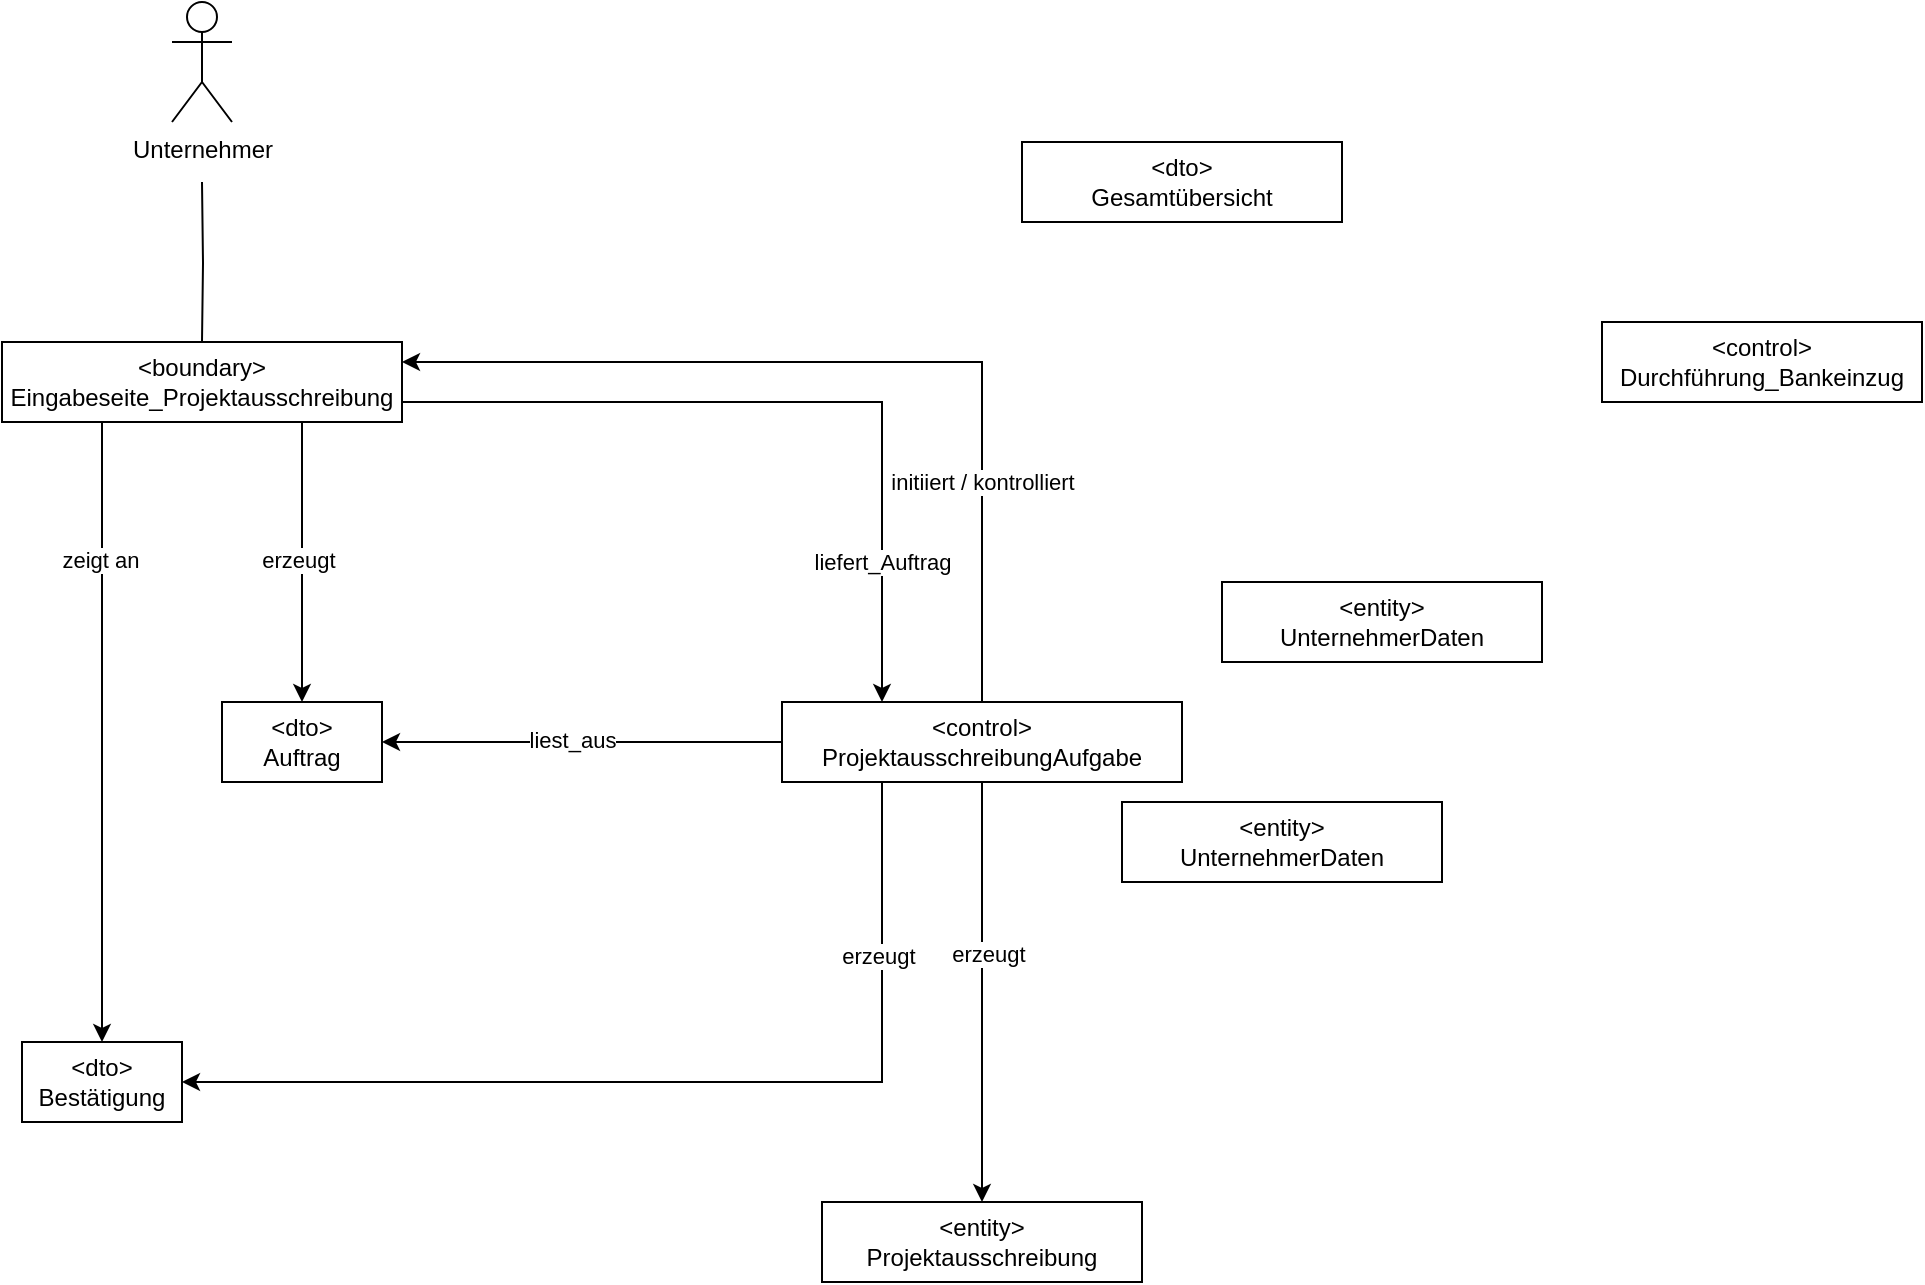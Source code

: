 <mxfile version="22.1.8" type="github">
  <diagram name="Seite-1" id="MbRMPzawZWTjacwESfoU">
    <mxGraphModel dx="1434" dy="830" grid="1" gridSize="10" guides="1" tooltips="1" connect="1" arrows="1" fold="1" page="1" pageScale="1" pageWidth="1169" pageHeight="827" math="0" shadow="0">
      <root>
        <mxCell id="0" />
        <mxCell id="1" parent="0" />
        <mxCell id="FSHwLZ9u9-6Pu8mQxcXH-16" style="edgeStyle=orthogonalEdgeStyle;rounded=0;orthogonalLoop=1;jettySize=auto;html=1;exitX=1;exitY=0.75;exitDx=0;exitDy=0;entryX=0.25;entryY=0;entryDx=0;entryDy=0;" parent="1" source="FSHwLZ9u9-6Pu8mQxcXH-12" target="FSHwLZ9u9-6Pu8mQxcXH-13" edge="1">
          <mxGeometry relative="1" as="geometry" />
        </mxCell>
        <mxCell id="FSHwLZ9u9-6Pu8mQxcXH-17" value="liefert_Auftrag" style="edgeLabel;html=1;align=center;verticalAlign=middle;resizable=0;points=[];" parent="FSHwLZ9u9-6Pu8mQxcXH-16" vertex="1" connectable="0">
          <mxGeometry x="0.647" relative="1" as="geometry">
            <mxPoint y="-1" as="offset" />
          </mxGeometry>
        </mxCell>
        <mxCell id="FSHwLZ9u9-6Pu8mQxcXH-32" style="edgeStyle=orthogonalEdgeStyle;rounded=0;orthogonalLoop=1;jettySize=auto;html=1;exitX=0.25;exitY=1;exitDx=0;exitDy=0;entryX=0.5;entryY=0;entryDx=0;entryDy=0;" parent="1" source="FSHwLZ9u9-6Pu8mQxcXH-12" target="FSHwLZ9u9-6Pu8mQxcXH-29" edge="1">
          <mxGeometry relative="1" as="geometry" />
        </mxCell>
        <mxCell id="FSHwLZ9u9-6Pu8mQxcXH-33" value="zeigt an" style="edgeLabel;html=1;align=center;verticalAlign=middle;resizable=0;points=[];" parent="FSHwLZ9u9-6Pu8mQxcXH-32" vertex="1" connectable="0">
          <mxGeometry x="0.317" y="1" relative="1" as="geometry">
            <mxPoint x="-2" y="-135" as="offset" />
          </mxGeometry>
        </mxCell>
        <mxCell id="FSHwLZ9u9-6Pu8mQxcXH-12" value="&amp;lt;boundary&amp;gt;&lt;br&gt;Eingabeseite_Projektausschreibung" style="html=1;whiteSpace=wrap;" parent="1" vertex="1">
          <mxGeometry x="40" y="210" width="200" height="40" as="geometry" />
        </mxCell>
        <mxCell id="FSHwLZ9u9-6Pu8mQxcXH-14" style="edgeStyle=orthogonalEdgeStyle;rounded=0;orthogonalLoop=1;jettySize=auto;html=1;exitX=0.5;exitY=0;exitDx=0;exitDy=0;entryX=1;entryY=0.25;entryDx=0;entryDy=0;" parent="1" source="FSHwLZ9u9-6Pu8mQxcXH-13" target="FSHwLZ9u9-6Pu8mQxcXH-12" edge="1">
          <mxGeometry relative="1" as="geometry" />
        </mxCell>
        <mxCell id="FSHwLZ9u9-6Pu8mQxcXH-15" value="initiiert / kontrolliert" style="edgeLabel;html=1;align=center;verticalAlign=middle;resizable=0;points=[];" parent="FSHwLZ9u9-6Pu8mQxcXH-14" vertex="1" connectable="0">
          <mxGeometry x="-0.327" y="-3" relative="1" as="geometry">
            <mxPoint x="-3" y="45" as="offset" />
          </mxGeometry>
        </mxCell>
        <mxCell id="FSHwLZ9u9-6Pu8mQxcXH-21" style="edgeStyle=orthogonalEdgeStyle;rounded=0;orthogonalLoop=1;jettySize=auto;html=1;exitX=0;exitY=0.5;exitDx=0;exitDy=0;entryX=1;entryY=0.5;entryDx=0;entryDy=0;" parent="1" source="FSHwLZ9u9-6Pu8mQxcXH-13" target="FSHwLZ9u9-6Pu8mQxcXH-20" edge="1">
          <mxGeometry relative="1" as="geometry">
            <Array as="points">
              <mxPoint x="260" y="410" />
              <mxPoint x="260" y="410" />
            </Array>
          </mxGeometry>
        </mxCell>
        <mxCell id="FSHwLZ9u9-6Pu8mQxcXH-22" value="liest_aus" style="edgeLabel;html=1;align=center;verticalAlign=middle;resizable=0;points=[];" parent="FSHwLZ9u9-6Pu8mQxcXH-21" vertex="1" connectable="0">
          <mxGeometry x="0.15" y="1" relative="1" as="geometry">
            <mxPoint x="10" y="-2" as="offset" />
          </mxGeometry>
        </mxCell>
        <mxCell id="FSHwLZ9u9-6Pu8mQxcXH-27" style="edgeStyle=orthogonalEdgeStyle;rounded=0;orthogonalLoop=1;jettySize=auto;html=1;exitX=0.5;exitY=1;exitDx=0;exitDy=0;entryX=0.5;entryY=0;entryDx=0;entryDy=0;" parent="1" source="FSHwLZ9u9-6Pu8mQxcXH-13" target="FSHwLZ9u9-6Pu8mQxcXH-25" edge="1">
          <mxGeometry relative="1" as="geometry" />
        </mxCell>
        <mxCell id="FSHwLZ9u9-6Pu8mQxcXH-28" value="erzeugt" style="edgeLabel;html=1;align=center;verticalAlign=middle;resizable=0;points=[];" parent="FSHwLZ9u9-6Pu8mQxcXH-27" vertex="1" connectable="0">
          <mxGeometry x="-0.181" y="3" relative="1" as="geometry">
            <mxPoint as="offset" />
          </mxGeometry>
        </mxCell>
        <mxCell id="FSHwLZ9u9-6Pu8mQxcXH-30" style="edgeStyle=orthogonalEdgeStyle;rounded=0;orthogonalLoop=1;jettySize=auto;html=1;exitX=0.25;exitY=1;exitDx=0;exitDy=0;entryX=1;entryY=0.5;entryDx=0;entryDy=0;" parent="1" source="FSHwLZ9u9-6Pu8mQxcXH-13" target="FSHwLZ9u9-6Pu8mQxcXH-29" edge="1">
          <mxGeometry relative="1" as="geometry">
            <Array as="points">
              <mxPoint x="480" y="580" />
            </Array>
          </mxGeometry>
        </mxCell>
        <mxCell id="FSHwLZ9u9-6Pu8mQxcXH-31" value="erzeugt" style="edgeLabel;html=1;align=center;verticalAlign=middle;resizable=0;points=[];" parent="FSHwLZ9u9-6Pu8mQxcXH-30" vertex="1" connectable="0">
          <mxGeometry x="0.225" y="2" relative="1" as="geometry">
            <mxPoint x="154" y="-65" as="offset" />
          </mxGeometry>
        </mxCell>
        <mxCell id="FSHwLZ9u9-6Pu8mQxcXH-13" value="&amp;lt;control&amp;gt;&lt;br&gt;ProjektausschreibungAufgabe" style="html=1;whiteSpace=wrap;" parent="1" vertex="1">
          <mxGeometry x="430" y="390" width="200" height="40" as="geometry" />
        </mxCell>
        <mxCell id="FSHwLZ9u9-6Pu8mQxcXH-20" value="&amp;lt;dto&amp;gt;&lt;br&gt;Auftrag" style="html=1;whiteSpace=wrap;" parent="1" vertex="1">
          <mxGeometry x="150" y="390" width="80" height="40" as="geometry" />
        </mxCell>
        <mxCell id="FSHwLZ9u9-6Pu8mQxcXH-23" style="edgeStyle=orthogonalEdgeStyle;rounded=0;orthogonalLoop=1;jettySize=auto;html=1;exitX=0.75;exitY=1;exitDx=0;exitDy=0;entryX=0.5;entryY=0;entryDx=0;entryDy=0;" parent="1" source="FSHwLZ9u9-6Pu8mQxcXH-12" target="FSHwLZ9u9-6Pu8mQxcXH-20" edge="1">
          <mxGeometry relative="1" as="geometry" />
        </mxCell>
        <mxCell id="FSHwLZ9u9-6Pu8mQxcXH-24" value="erzeugt" style="edgeLabel;html=1;align=center;verticalAlign=middle;resizable=0;points=[];" parent="FSHwLZ9u9-6Pu8mQxcXH-23" vertex="1" connectable="0">
          <mxGeometry x="0.015" y="-3" relative="1" as="geometry">
            <mxPoint x="1" y="-2" as="offset" />
          </mxGeometry>
        </mxCell>
        <mxCell id="FSHwLZ9u9-6Pu8mQxcXH-25" value="&amp;lt;entity&amp;gt;&lt;br&gt;Projektausschreibung" style="html=1;whiteSpace=wrap;" parent="1" vertex="1">
          <mxGeometry x="450" y="640" width="160" height="40" as="geometry" />
        </mxCell>
        <mxCell id="FSHwLZ9u9-6Pu8mQxcXH-29" value="&amp;lt;dto&amp;gt;&lt;br&gt;Bestätigung" style="html=1;whiteSpace=wrap;" parent="1" vertex="1">
          <mxGeometry x="50" y="560" width="80" height="40" as="geometry" />
        </mxCell>
        <mxCell id="FSHwLZ9u9-6Pu8mQxcXH-37" style="edgeStyle=orthogonalEdgeStyle;rounded=0;orthogonalLoop=1;jettySize=auto;html=1;entryX=0.5;entryY=0;entryDx=0;entryDy=0;endArrow=none;endFill=0;" parent="1" target="FSHwLZ9u9-6Pu8mQxcXH-12" edge="1">
          <mxGeometry relative="1" as="geometry">
            <mxPoint x="140" y="130" as="sourcePoint" />
          </mxGeometry>
        </mxCell>
        <mxCell id="FSHwLZ9u9-6Pu8mQxcXH-35" value="Unternehmer" style="shape=umlActor;verticalLabelPosition=bottom;verticalAlign=top;html=1;" parent="1" vertex="1">
          <mxGeometry x="125" y="40" width="30" height="60" as="geometry" />
        </mxCell>
        <mxCell id="hbndjlE8r5f0TdrriUOl-5" value="&amp;lt;control&amp;gt;&lt;br&gt;Durchführung_Bankeinzug" style="rounded=0;whiteSpace=wrap;html=1;" vertex="1" parent="1">
          <mxGeometry x="840" y="200" width="160" height="40" as="geometry" />
        </mxCell>
        <mxCell id="hbndjlE8r5f0TdrriUOl-6" value="&amp;lt;entity&amp;gt;&lt;br&gt;UnternehmerDaten" style="rounded=0;whiteSpace=wrap;html=1;" vertex="1" parent="1">
          <mxGeometry x="600" y="440" width="160" height="40" as="geometry" />
        </mxCell>
        <mxCell id="hbndjlE8r5f0TdrriUOl-7" value="&amp;lt;entity&amp;gt;&lt;br&gt;UnternehmerDaten" style="rounded=0;whiteSpace=wrap;html=1;" vertex="1" parent="1">
          <mxGeometry x="650" y="330" width="160" height="40" as="geometry" />
        </mxCell>
        <mxCell id="hbndjlE8r5f0TdrriUOl-8" value="&amp;lt;dto&amp;gt;&lt;br&gt;Gesamtübersicht" style="rounded=0;whiteSpace=wrap;html=1;" vertex="1" parent="1">
          <mxGeometry x="550" y="110" width="160" height="40" as="geometry" />
        </mxCell>
      </root>
    </mxGraphModel>
  </diagram>
</mxfile>

